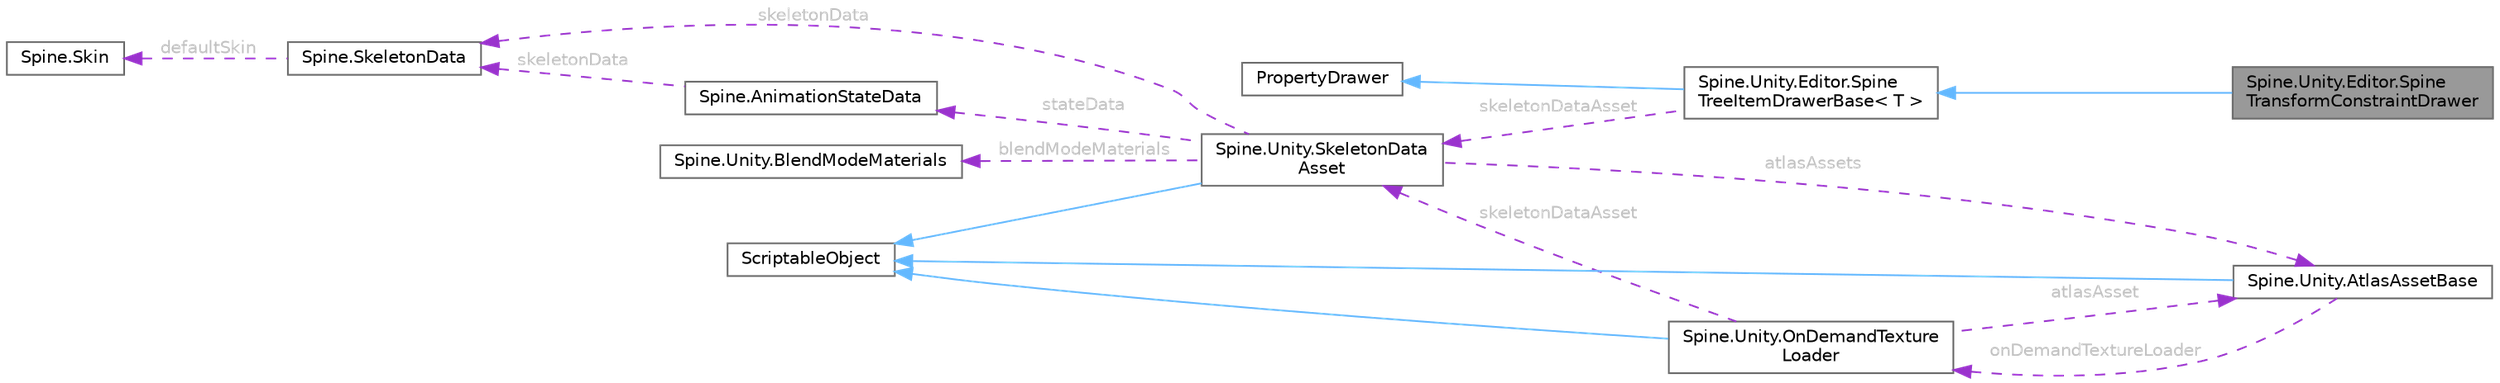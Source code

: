 digraph "Spine.Unity.Editor.SpineTransformConstraintDrawer"
{
 // LATEX_PDF_SIZE
  bgcolor="transparent";
  edge [fontname=Helvetica,fontsize=10,labelfontname=Helvetica,labelfontsize=10];
  node [fontname=Helvetica,fontsize=10,shape=box,height=0.2,width=0.4];
  rankdir="LR";
  Node1 [id="Node000001",label="Spine.Unity.Editor.Spine\lTransformConstraintDrawer",height=0.2,width=0.4,color="gray40", fillcolor="grey60", style="filled", fontcolor="black",tooltip=" "];
  Node2 -> Node1 [id="edge16_Node000001_Node000002",dir="back",color="steelblue1",style="solid",tooltip=" "];
  Node2 [id="Node000002",label="Spine.Unity.Editor.Spine\lTreeItemDrawerBase\< T \>",height=0.2,width=0.4,color="gray40", fillcolor="white", style="filled",URL="$class_spine_1_1_unity_1_1_editor_1_1_spine_tree_item_drawer_base-1-g.html",tooltip=" "];
  Node3 -> Node2 [id="edge17_Node000002_Node000003",dir="back",color="steelblue1",style="solid",tooltip=" "];
  Node3 [id="Node000003",label="PropertyDrawer",height=0.2,width=0.4,color="gray40", fillcolor="white", style="filled",tooltip=" "];
  Node4 -> Node2 [id="edge18_Node000002_Node000004",dir="back",color="darkorchid3",style="dashed",tooltip=" ",label=" skeletonDataAsset",fontcolor="grey" ];
  Node4 [id="Node000004",label="Spine.Unity.SkeletonData\lAsset",height=0.2,width=0.4,color="gray40", fillcolor="white", style="filled",URL="$class_spine_1_1_unity_1_1_skeleton_data_asset.html",tooltip=" "];
  Node5 -> Node4 [id="edge19_Node000004_Node000005",dir="back",color="steelblue1",style="solid",tooltip=" "];
  Node5 [id="Node000005",label="ScriptableObject",height=0.2,width=0.4,color="gray40", fillcolor="white", style="filled",tooltip=" "];
  Node6 -> Node4 [id="edge20_Node000004_Node000006",dir="back",color="darkorchid3",style="dashed",tooltip=" ",label=" atlasAssets",fontcolor="grey" ];
  Node6 [id="Node000006",label="Spine.Unity.AtlasAssetBase",height=0.2,width=0.4,color="gray40", fillcolor="white", style="filled",URL="$class_spine_1_1_unity_1_1_atlas_asset_base.html",tooltip=" "];
  Node5 -> Node6 [id="edge21_Node000006_Node000005",dir="back",color="steelblue1",style="solid",tooltip=" "];
  Node7 -> Node6 [id="edge22_Node000006_Node000007",dir="back",color="darkorchid3",style="dashed",tooltip=" ",label=" onDemandTextureLoader",fontcolor="grey" ];
  Node7 [id="Node000007",label="Spine.Unity.OnDemandTexture\lLoader",height=0.2,width=0.4,color="gray40", fillcolor="white", style="filled",URL="$class_spine_1_1_unity_1_1_on_demand_texture_loader.html",tooltip=" "];
  Node5 -> Node7 [id="edge23_Node000007_Node000005",dir="back",color="steelblue1",style="solid",tooltip=" "];
  Node6 -> Node7 [id="edge24_Node000007_Node000006",dir="back",color="darkorchid3",style="dashed",tooltip=" ",label=" atlasAsset",fontcolor="grey" ];
  Node4 -> Node7 [id="edge25_Node000007_Node000004",dir="back",color="darkorchid3",style="dashed",tooltip=" ",label=" skeletonDataAsset",fontcolor="grey" ];
  Node8 -> Node4 [id="edge26_Node000004_Node000008",dir="back",color="darkorchid3",style="dashed",tooltip=" ",label=" blendModeMaterials",fontcolor="grey" ];
  Node8 [id="Node000008",label="Spine.Unity.BlendModeMaterials",height=0.2,width=0.4,color="gray40", fillcolor="white", style="filled",URL="$class_spine_1_1_unity_1_1_blend_mode_materials.html",tooltip=" "];
  Node9 -> Node4 [id="edge27_Node000004_Node000009",dir="back",color="darkorchid3",style="dashed",tooltip=" ",label=" skeletonData",fontcolor="grey" ];
  Node9 [id="Node000009",label="Spine.SkeletonData",height=0.2,width=0.4,color="gray40", fillcolor="white", style="filled",URL="$class_spine_1_1_skeleton_data.html",tooltip="Stores the setup pose and all of the stateless data for a skeleton."];
  Node10 -> Node9 [id="edge28_Node000009_Node000010",dir="back",color="darkorchid3",style="dashed",tooltip=" ",label=" defaultSkin",fontcolor="grey" ];
  Node10 [id="Node000010",label="Spine.Skin",height=0.2,width=0.4,color="gray40", fillcolor="white", style="filled",URL="$class_spine_1_1_skin.html",tooltip="Stores attachments by slot index and attachment name."];
  Node11 -> Node4 [id="edge29_Node000004_Node000011",dir="back",color="darkorchid3",style="dashed",tooltip=" ",label=" stateData",fontcolor="grey" ];
  Node11 [id="Node000011",label="Spine.AnimationStateData",height=0.2,width=0.4,color="gray40", fillcolor="white", style="filled",URL="$class_spine_1_1_animation_state_data.html",tooltip="Stores mix (crossfade) durations to be applied when AnimationState animations are changed."];
  Node9 -> Node11 [id="edge30_Node000011_Node000009",dir="back",color="darkorchid3",style="dashed",tooltip=" ",label=" skeletonData",fontcolor="grey" ];
}
